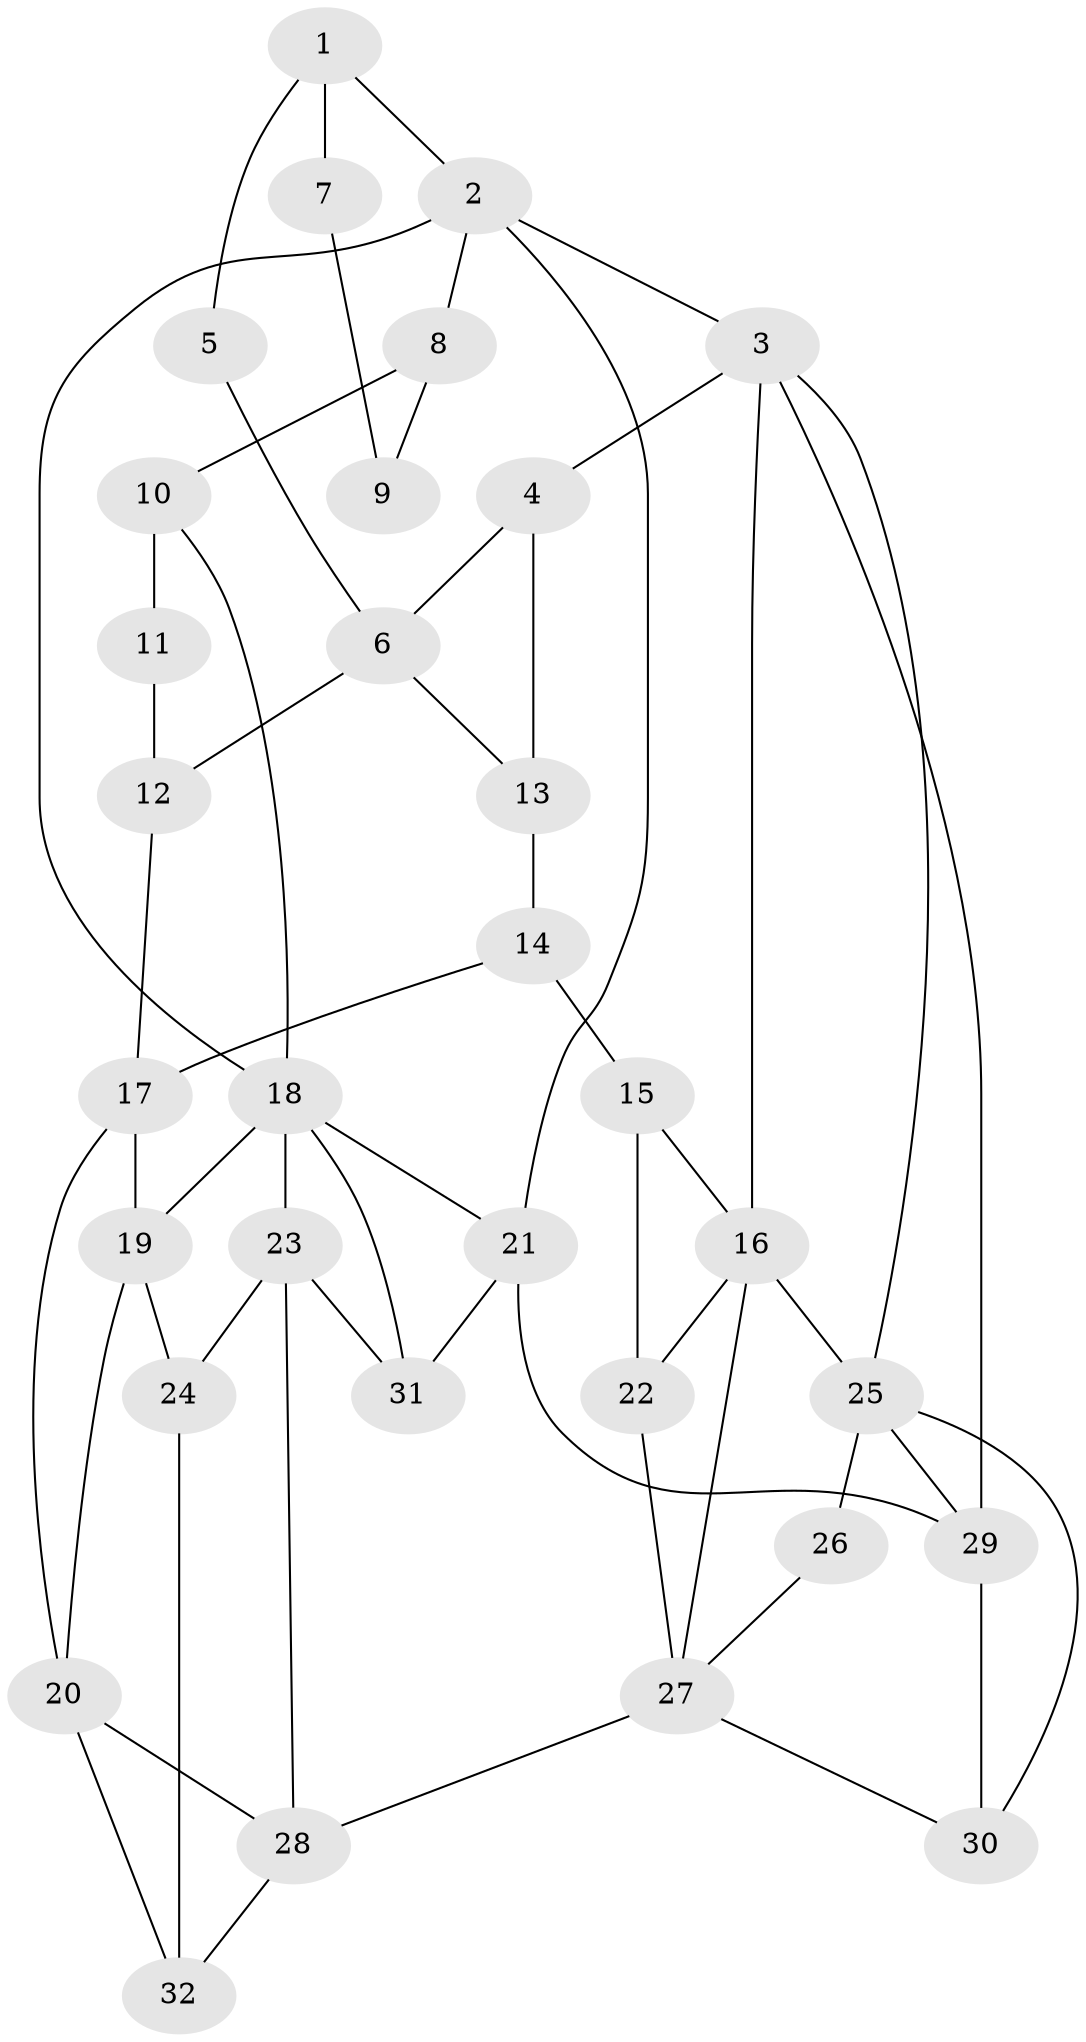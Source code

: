 // original degree distribution, {3: 0.025, 4: 0.2625, 5: 0.475, 6: 0.2375}
// Generated by graph-tools (version 1.1) at 2025/54/03/04/25 22:54:33]
// undirected, 32 vertices, 56 edges
graph export_dot {
  node [color=gray90,style=filled];
  1;
  2;
  3;
  4;
  5;
  6;
  7;
  8;
  9;
  10;
  11;
  12;
  13;
  14;
  15;
  16;
  17;
  18;
  19;
  20;
  21;
  22;
  23;
  24;
  25;
  26;
  27;
  28;
  29;
  30;
  31;
  32;
  1 -- 2 [weight=1.0];
  1 -- 5 [weight=2.0];
  1 -- 7 [weight=2.0];
  2 -- 3 [weight=1.0];
  2 -- 8 [weight=2.0];
  2 -- 18 [weight=1.0];
  2 -- 21 [weight=1.0];
  3 -- 4 [weight=2.0];
  3 -- 16 [weight=1.0];
  3 -- 25 [weight=1.0];
  3 -- 29 [weight=1.0];
  4 -- 6 [weight=1.0];
  4 -- 13 [weight=2.0];
  5 -- 6 [weight=2.0];
  6 -- 12 [weight=2.0];
  6 -- 13 [weight=1.0];
  7 -- 9 [weight=1.0];
  8 -- 9 [weight=2.0];
  8 -- 10 [weight=2.0];
  10 -- 11 [weight=2.0];
  10 -- 18 [weight=1.0];
  11 -- 12 [weight=1.0];
  12 -- 17 [weight=1.0];
  13 -- 14 [weight=2.0];
  14 -- 15 [weight=2.0];
  14 -- 17 [weight=2.0];
  15 -- 16 [weight=1.0];
  15 -- 22 [weight=1.0];
  16 -- 22 [weight=1.0];
  16 -- 25 [weight=1.0];
  16 -- 27 [weight=1.0];
  17 -- 19 [weight=1.0];
  17 -- 20 [weight=1.0];
  18 -- 19 [weight=1.0];
  18 -- 21 [weight=1.0];
  18 -- 23 [weight=1.0];
  18 -- 31 [weight=1.0];
  19 -- 20 [weight=1.0];
  19 -- 24 [weight=1.0];
  20 -- 28 [weight=1.0];
  20 -- 32 [weight=1.0];
  21 -- 29 [weight=1.0];
  21 -- 31 [weight=1.0];
  22 -- 27 [weight=1.0];
  23 -- 24 [weight=2.0];
  23 -- 28 [weight=1.0];
  23 -- 31 [weight=1.0];
  24 -- 32 [weight=1.0];
  25 -- 26 [weight=2.0];
  25 -- 29 [weight=1.0];
  25 -- 30 [weight=1.0];
  26 -- 27 [weight=1.0];
  27 -- 28 [weight=2.0];
  27 -- 30 [weight=1.0];
  28 -- 32 [weight=1.0];
  29 -- 30 [weight=1.0];
}
